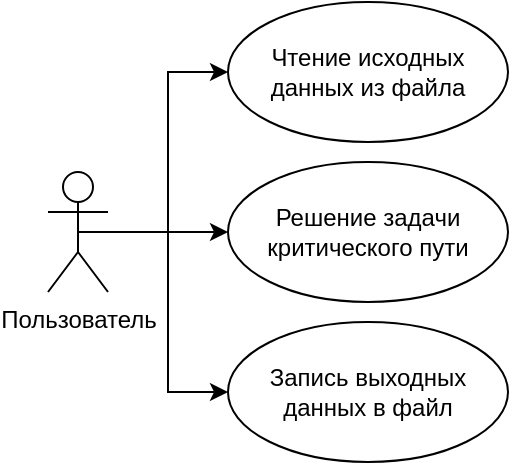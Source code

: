 <mxfile version="13.9.9" type="device"><diagram id="rxF2dzPqNh8xRMhFLOMD" name="Страница 1"><mxGraphModel dx="1022" dy="806" grid="1" gridSize="10" guides="1" tooltips="1" connect="1" arrows="1" fold="1" page="1" pageScale="1" pageWidth="827" pageHeight="1169" math="0" shadow="0"><root><mxCell id="0"/><mxCell id="1" parent="0"/><mxCell id="1J6ZKd6-jHzpwhmU1b9N-5" style="edgeStyle=orthogonalEdgeStyle;rounded=0;orthogonalLoop=1;jettySize=auto;html=1;exitX=0.5;exitY=0.5;exitDx=0;exitDy=0;exitPerimeter=0;entryX=0;entryY=0.5;entryDx=0;entryDy=0;" edge="1" parent="1" source="1J6ZKd6-jHzpwhmU1b9N-1" target="1J6ZKd6-jHzpwhmU1b9N-2"><mxGeometry relative="1" as="geometry"/></mxCell><mxCell id="1J6ZKd6-jHzpwhmU1b9N-6" style="edgeStyle=orthogonalEdgeStyle;rounded=0;orthogonalLoop=1;jettySize=auto;html=1;exitX=0.5;exitY=0.5;exitDx=0;exitDy=0;exitPerimeter=0;entryX=0;entryY=0.5;entryDx=0;entryDy=0;" edge="1" parent="1" source="1J6ZKd6-jHzpwhmU1b9N-1" target="1J6ZKd6-jHzpwhmU1b9N-3"><mxGeometry relative="1" as="geometry"/></mxCell><mxCell id="1J6ZKd6-jHzpwhmU1b9N-7" style="edgeStyle=orthogonalEdgeStyle;rounded=0;orthogonalLoop=1;jettySize=auto;html=1;exitX=0.5;exitY=0.5;exitDx=0;exitDy=0;exitPerimeter=0;entryX=0;entryY=0.5;entryDx=0;entryDy=0;" edge="1" parent="1" source="1J6ZKd6-jHzpwhmU1b9N-1" target="1J6ZKd6-jHzpwhmU1b9N-4"><mxGeometry relative="1" as="geometry"/></mxCell><mxCell id="1J6ZKd6-jHzpwhmU1b9N-1" value="Пользователь" style="shape=umlActor;verticalLabelPosition=bottom;verticalAlign=top;html=1;" vertex="1" parent="1"><mxGeometry x="230" y="255" width="30" height="60" as="geometry"/></mxCell><mxCell id="1J6ZKd6-jHzpwhmU1b9N-2" value="Чтение исходных данных из файла" style="ellipse;whiteSpace=wrap;html=1;" vertex="1" parent="1"><mxGeometry x="320" y="170" width="140" height="70" as="geometry"/></mxCell><mxCell id="1J6ZKd6-jHzpwhmU1b9N-3" value="Решение задачи критического пути" style="ellipse;whiteSpace=wrap;html=1;" vertex="1" parent="1"><mxGeometry x="320" y="250" width="140" height="70" as="geometry"/></mxCell><mxCell id="1J6ZKd6-jHzpwhmU1b9N-4" value="Запись выходных данных в файл" style="ellipse;whiteSpace=wrap;html=1;" vertex="1" parent="1"><mxGeometry x="320" y="330" width="140" height="70" as="geometry"/></mxCell></root></mxGraphModel></diagram></mxfile>